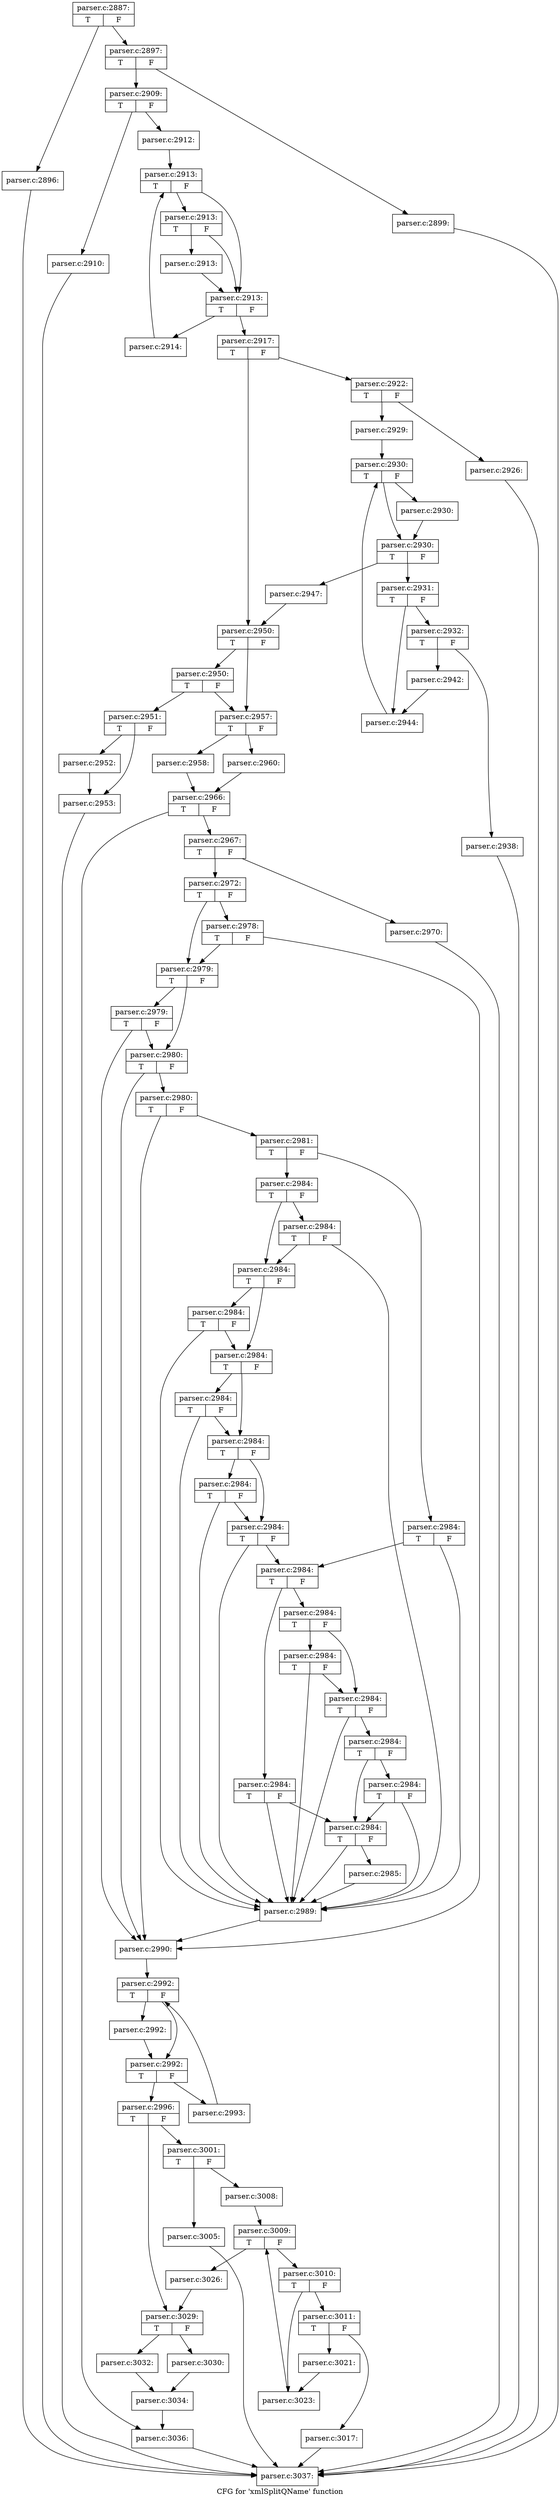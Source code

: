 digraph "CFG for 'xmlSplitQName' function" {
	label="CFG for 'xmlSplitQName' function";

	Node0x55d73b808e60 [shape=record,label="{parser.c:2887:|{<s0>T|<s1>F}}"];
	Node0x55d73b808e60 -> Node0x55d73b815c30;
	Node0x55d73b808e60 -> Node0x55d73b815c80;
	Node0x55d73b815c30 [shape=record,label="{parser.c:2896:}"];
	Node0x55d73b815c30 -> Node0x55d73b77f780;
	Node0x55d73b815c80 [shape=record,label="{parser.c:2897:|{<s0>T|<s1>F}}"];
	Node0x55d73b815c80 -> Node0x55d73b816280;
	Node0x55d73b815c80 -> Node0x55d73b8162d0;
	Node0x55d73b816280 [shape=record,label="{parser.c:2899:}"];
	Node0x55d73b816280 -> Node0x55d73b77f780;
	Node0x55d73b8162d0 [shape=record,label="{parser.c:2909:|{<s0>T|<s1>F}}"];
	Node0x55d73b8162d0 -> Node0x55d73b816730;
	Node0x55d73b8162d0 -> Node0x55d73b816780;
	Node0x55d73b816730 [shape=record,label="{parser.c:2910:}"];
	Node0x55d73b816730 -> Node0x55d73b77f780;
	Node0x55d73b816780 [shape=record,label="{parser.c:2912:}"];
	Node0x55d73b816780 -> Node0x55d73b817990;
	Node0x55d73b817990 [shape=record,label="{parser.c:2913:|{<s0>T|<s1>F}}"];
	Node0x55d73b817990 -> Node0x55d73b817cd0;
	Node0x55d73b817990 -> Node0x55d73b817c30;
	Node0x55d73b817cd0 [shape=record,label="{parser.c:2913:|{<s0>T|<s1>F}}"];
	Node0x55d73b817cd0 -> Node0x55d73b817c80;
	Node0x55d73b817cd0 -> Node0x55d73b817c30;
	Node0x55d73b817c80 [shape=record,label="{parser.c:2913:}"];
	Node0x55d73b817c80 -> Node0x55d73b817c30;
	Node0x55d73b817c30 [shape=record,label="{parser.c:2913:|{<s0>T|<s1>F}}"];
	Node0x55d73b817c30 -> Node0x55d73b8180b0;
	Node0x55d73b817c30 -> Node0x55d73b817bb0;
	Node0x55d73b8180b0 [shape=record,label="{parser.c:2914:}"];
	Node0x55d73b8180b0 -> Node0x55d73b817990;
	Node0x55d73b817bb0 [shape=record,label="{parser.c:2917:|{<s0>T|<s1>F}}"];
	Node0x55d73b817bb0 -> Node0x55d73b818d20;
	Node0x55d73b817bb0 -> Node0x55d73b818d70;
	Node0x55d73b818d20 [shape=record,label="{parser.c:2922:|{<s0>T|<s1>F}}"];
	Node0x55d73b818d20 -> Node0x55d73b819780;
	Node0x55d73b818d20 -> Node0x55d73b8197d0;
	Node0x55d73b819780 [shape=record,label="{parser.c:2926:}"];
	Node0x55d73b819780 -> Node0x55d73b77f780;
	Node0x55d73b8197d0 [shape=record,label="{parser.c:2929:}"];
	Node0x55d73b8197d0 -> Node0x55d73b81a2d0;
	Node0x55d73b81a2d0 [shape=record,label="{parser.c:2930:|{<s0>T|<s1>F}}"];
	Node0x55d73b81a2d0 -> Node0x55d73b81a5c0;
	Node0x55d73b81a2d0 -> Node0x55d73b81a570;
	Node0x55d73b81a5c0 [shape=record,label="{parser.c:2930:}"];
	Node0x55d73b81a5c0 -> Node0x55d73b81a570;
	Node0x55d73b81a570 [shape=record,label="{parser.c:2930:|{<s0>T|<s1>F}}"];
	Node0x55d73b81a570 -> Node0x55d73b81aa20;
	Node0x55d73b81a570 -> Node0x55d73b81a4f0;
	Node0x55d73b81aa20 [shape=record,label="{parser.c:2931:|{<s0>T|<s1>F}}"];
	Node0x55d73b81aa20 -> Node0x55d73b81ac10;
	Node0x55d73b81aa20 -> Node0x55d73b81ac60;
	Node0x55d73b81ac10 [shape=record,label="{parser.c:2932:|{<s0>T|<s1>F}}"];
	Node0x55d73b81ac10 -> Node0x55d73b81b8f0;
	Node0x55d73b81ac10 -> Node0x55d73b81b940;
	Node0x55d73b81b8f0 [shape=record,label="{parser.c:2938:}"];
	Node0x55d73b81b8f0 -> Node0x55d73b77f780;
	Node0x55d73b81b940 [shape=record,label="{parser.c:2942:}"];
	Node0x55d73b81b940 -> Node0x55d73b81ac60;
	Node0x55d73b81ac60 [shape=record,label="{parser.c:2944:}"];
	Node0x55d73b81ac60 -> Node0x55d73b81a2d0;
	Node0x55d73b81a4f0 [shape=record,label="{parser.c:2947:}"];
	Node0x55d73b81a4f0 -> Node0x55d73b818d70;
	Node0x55d73b818d70 [shape=record,label="{parser.c:2950:|{<s0>T|<s1>F}}"];
	Node0x55d73b818d70 -> Node0x55d73b81d100;
	Node0x55d73b818d70 -> Node0x55d73b81d0b0;
	Node0x55d73b81d100 [shape=record,label="{parser.c:2950:|{<s0>T|<s1>F}}"];
	Node0x55d73b81d100 -> Node0x55d73b81d060;
	Node0x55d73b81d100 -> Node0x55d73b81d0b0;
	Node0x55d73b81d060 [shape=record,label="{parser.c:2951:|{<s0>T|<s1>F}}"];
	Node0x55d73b81d060 -> Node0x55d73b81d7e0;
	Node0x55d73b81d060 -> Node0x55d73b81d830;
	Node0x55d73b81d7e0 [shape=record,label="{parser.c:2952:}"];
	Node0x55d73b81d7e0 -> Node0x55d73b81d830;
	Node0x55d73b81d830 [shape=record,label="{parser.c:2953:}"];
	Node0x55d73b81d830 -> Node0x55d73b77f780;
	Node0x55d73b81d0b0 [shape=record,label="{parser.c:2957:|{<s0>T|<s1>F}}"];
	Node0x55d73b81d0b0 -> Node0x55d73b81e1f0;
	Node0x55d73b81d0b0 -> Node0x55d73b81e290;
	Node0x55d73b81e1f0 [shape=record,label="{parser.c:2958:}"];
	Node0x55d73b81e1f0 -> Node0x55d73b81e240;
	Node0x55d73b81e290 [shape=record,label="{parser.c:2960:}"];
	Node0x55d73b81e290 -> Node0x55d73b81e240;
	Node0x55d73b81e240 [shape=record,label="{parser.c:2966:|{<s0>T|<s1>F}}"];
	Node0x55d73b81e240 -> Node0x55d73b81f000;
	Node0x55d73b81e240 -> Node0x55d73b81f050;
	Node0x55d73b81f000 [shape=record,label="{parser.c:2967:|{<s0>T|<s1>F}}"];
	Node0x55d73b81f000 -> Node0x55d73b81f780;
	Node0x55d73b81f000 -> Node0x55d73b81f7d0;
	Node0x55d73b81f780 [shape=record,label="{parser.c:2970:}"];
	Node0x55d73b81f780 -> Node0x55d73b77f780;
	Node0x55d73b81f7d0 [shape=record,label="{parser.c:2972:|{<s0>T|<s1>F}}"];
	Node0x55d73b81f7d0 -> Node0x55d73b820220;
	Node0x55d73b81f7d0 -> Node0x55d73b8201a0;
	Node0x55d73b820220 [shape=record,label="{parser.c:2978:|{<s0>T|<s1>F}}"];
	Node0x55d73b820220 -> Node0x55d73b820050;
	Node0x55d73b820220 -> Node0x55d73b8201a0;
	Node0x55d73b8201a0 [shape=record,label="{parser.c:2979:|{<s0>T|<s1>F}}"];
	Node0x55d73b8201a0 -> Node0x55d73b820700;
	Node0x55d73b8201a0 -> Node0x55d73b820120;
	Node0x55d73b820700 [shape=record,label="{parser.c:2979:|{<s0>T|<s1>F}}"];
	Node0x55d73b820700 -> Node0x55d73b820050;
	Node0x55d73b820700 -> Node0x55d73b820120;
	Node0x55d73b820120 [shape=record,label="{parser.c:2980:|{<s0>T|<s1>F}}"];
	Node0x55d73b820120 -> Node0x55d73b820050;
	Node0x55d73b820120 -> Node0x55d73b8200a0;
	Node0x55d73b8200a0 [shape=record,label="{parser.c:2980:|{<s0>T|<s1>F}}"];
	Node0x55d73b8200a0 -> Node0x55d73b820050;
	Node0x55d73b8200a0 -> Node0x55d73b820000;
	Node0x55d73b820000 [shape=record,label="{parser.c:2981:|{<s0>T|<s1>F}}"];
	Node0x55d73b820000 -> Node0x55d73b821900;
	Node0x55d73b820000 -> Node0x55d73b821950;
	Node0x55d73b821900 [shape=record,label="{parser.c:2984:|{<s0>T|<s1>F}}"];
	Node0x55d73b821900 -> Node0x55d73b821cb0;
	Node0x55d73b821900 -> Node0x55d73b821c60;
	Node0x55d73b821cb0 [shape=record,label="{parser.c:2984:|{<s0>T|<s1>F}}"];
	Node0x55d73b821cb0 -> Node0x55d73b8217b0;
	Node0x55d73b821cb0 -> Node0x55d73b821c60;
	Node0x55d73b821c60 [shape=record,label="{parser.c:2984:|{<s0>T|<s1>F}}"];
	Node0x55d73b821c60 -> Node0x55d73b821fe0;
	Node0x55d73b821c60 -> Node0x55d73b821c10;
	Node0x55d73b821fe0 [shape=record,label="{parser.c:2984:|{<s0>T|<s1>F}}"];
	Node0x55d73b821fe0 -> Node0x55d73b8217b0;
	Node0x55d73b821fe0 -> Node0x55d73b821c10;
	Node0x55d73b821c10 [shape=record,label="{parser.c:2984:|{<s0>T|<s1>F}}"];
	Node0x55d73b821c10 -> Node0x55d73b822310;
	Node0x55d73b821c10 -> Node0x55d73b821bc0;
	Node0x55d73b822310 [shape=record,label="{parser.c:2984:|{<s0>T|<s1>F}}"];
	Node0x55d73b822310 -> Node0x55d73b8217b0;
	Node0x55d73b822310 -> Node0x55d73b821bc0;
	Node0x55d73b821bc0 [shape=record,label="{parser.c:2984:|{<s0>T|<s1>F}}"];
	Node0x55d73b821bc0 -> Node0x55d73b8226c0;
	Node0x55d73b821bc0 -> Node0x55d73b821b70;
	Node0x55d73b8226c0 [shape=record,label="{parser.c:2984:|{<s0>T|<s1>F}}"];
	Node0x55d73b8226c0 -> Node0x55d73b8217b0;
	Node0x55d73b8226c0 -> Node0x55d73b821b70;
	Node0x55d73b821b70 [shape=record,label="{parser.c:2984:|{<s0>T|<s1>F}}"];
	Node0x55d73b821b70 -> Node0x55d73b8217b0;
	Node0x55d73b821b70 -> Node0x55d73b821880;
	Node0x55d73b821950 [shape=record,label="{parser.c:2984:|{<s0>T|<s1>F}}"];
	Node0x55d73b821950 -> Node0x55d73b8217b0;
	Node0x55d73b821950 -> Node0x55d73b821880;
	Node0x55d73b821880 [shape=record,label="{parser.c:2984:|{<s0>T|<s1>F}}"];
	Node0x55d73b821880 -> Node0x55d73b823030;
	Node0x55d73b821880 -> Node0x55d73b8230b0;
	Node0x55d73b823030 [shape=record,label="{parser.c:2984:|{<s0>T|<s1>F}}"];
	Node0x55d73b823030 -> Node0x55d73b8217b0;
	Node0x55d73b823030 -> Node0x55d73b821800;
	Node0x55d73b8230b0 [shape=record,label="{parser.c:2984:|{<s0>T|<s1>F}}"];
	Node0x55d73b8230b0 -> Node0x55d73b823a40;
	Node0x55d73b8230b0 -> Node0x55d73b8239f0;
	Node0x55d73b823a40 [shape=record,label="{parser.c:2984:|{<s0>T|<s1>F}}"];
	Node0x55d73b823a40 -> Node0x55d73b8217b0;
	Node0x55d73b823a40 -> Node0x55d73b8239f0;
	Node0x55d73b8239f0 [shape=record,label="{parser.c:2984:|{<s0>T|<s1>F}}"];
	Node0x55d73b8239f0 -> Node0x55d73b8217b0;
	Node0x55d73b8239f0 -> Node0x55d73b823100;
	Node0x55d73b823100 [shape=record,label="{parser.c:2984:|{<s0>T|<s1>F}}"];
	Node0x55d73b823100 -> Node0x55d73b823fa0;
	Node0x55d73b823100 -> Node0x55d73b821800;
	Node0x55d73b823fa0 [shape=record,label="{parser.c:2984:|{<s0>T|<s1>F}}"];
	Node0x55d73b823fa0 -> Node0x55d73b8217b0;
	Node0x55d73b823fa0 -> Node0x55d73b821800;
	Node0x55d73b821800 [shape=record,label="{parser.c:2984:|{<s0>T|<s1>F}}"];
	Node0x55d73b821800 -> Node0x55d73b821760;
	Node0x55d73b821800 -> Node0x55d73b8217b0;
	Node0x55d73b821760 [shape=record,label="{parser.c:2985:}"];
	Node0x55d73b821760 -> Node0x55d73b8217b0;
	Node0x55d73b8217b0 [shape=record,label="{parser.c:2989:}"];
	Node0x55d73b8217b0 -> Node0x55d73b820050;
	Node0x55d73b820050 [shape=record,label="{parser.c:2990:}"];
	Node0x55d73b820050 -> Node0x55d73b6de2e0;
	Node0x55d73b6de2e0 [shape=record,label="{parser.c:2992:|{<s0>T|<s1>F}}"];
	Node0x55d73b6de2e0 -> Node0x55d73b6de5d0;
	Node0x55d73b6de2e0 -> Node0x55d73b6de580;
	Node0x55d73b6de5d0 [shape=record,label="{parser.c:2992:}"];
	Node0x55d73b6de5d0 -> Node0x55d73b6de580;
	Node0x55d73b6de580 [shape=record,label="{parser.c:2992:|{<s0>T|<s1>F}}"];
	Node0x55d73b6de580 -> Node0x55d73b6de9d0;
	Node0x55d73b6de580 -> Node0x55d73b6de500;
	Node0x55d73b6de9d0 [shape=record,label="{parser.c:2993:}"];
	Node0x55d73b6de9d0 -> Node0x55d73b6de2e0;
	Node0x55d73b6de500 [shape=record,label="{parser.c:2996:|{<s0>T|<s1>F}}"];
	Node0x55d73b6de500 -> Node0x55d73b826a80;
	Node0x55d73b6de500 -> Node0x55d73b826ad0;
	Node0x55d73b826a80 [shape=record,label="{parser.c:3001:|{<s0>T|<s1>F}}"];
	Node0x55d73b826a80 -> Node0x55d73b8274e0;
	Node0x55d73b826a80 -> Node0x55d73b827530;
	Node0x55d73b8274e0 [shape=record,label="{parser.c:3005:}"];
	Node0x55d73b8274e0 -> Node0x55d73b77f780;
	Node0x55d73b827530 [shape=record,label="{parser.c:3008:}"];
	Node0x55d73b827530 -> Node0x55d73b827ef0;
	Node0x55d73b827ef0 [shape=record,label="{parser.c:3009:|{<s0>T|<s1>F}}"];
	Node0x55d73b827ef0 -> Node0x55d73b8282b0;
	Node0x55d73b827ef0 -> Node0x55d73b828110;
	Node0x55d73b8282b0 [shape=record,label="{parser.c:3010:|{<s0>T|<s1>F}}"];
	Node0x55d73b8282b0 -> Node0x55d73b8284a0;
	Node0x55d73b8282b0 -> Node0x55d73b8284f0;
	Node0x55d73b8284a0 [shape=record,label="{parser.c:3011:|{<s0>T|<s1>F}}"];
	Node0x55d73b8284a0 -> Node0x55d73b8291a0;
	Node0x55d73b8284a0 -> Node0x55d73b8291f0;
	Node0x55d73b8291a0 [shape=record,label="{parser.c:3017:}"];
	Node0x55d73b8291a0 -> Node0x55d73b77f780;
	Node0x55d73b8291f0 [shape=record,label="{parser.c:3021:}"];
	Node0x55d73b8291f0 -> Node0x55d73b8284f0;
	Node0x55d73b8284f0 [shape=record,label="{parser.c:3023:}"];
	Node0x55d73b8284f0 -> Node0x55d73b827ef0;
	Node0x55d73b828110 [shape=record,label="{parser.c:3026:}"];
	Node0x55d73b828110 -> Node0x55d73b826ad0;
	Node0x55d73b826ad0 [shape=record,label="{parser.c:3029:|{<s0>T|<s1>F}}"];
	Node0x55d73b826ad0 -> Node0x55d73b82a9b0;
	Node0x55d73b826ad0 -> Node0x55d73b82aa50;
	Node0x55d73b82a9b0 [shape=record,label="{parser.c:3030:}"];
	Node0x55d73b82a9b0 -> Node0x55d73b82aa00;
	Node0x55d73b82aa50 [shape=record,label="{parser.c:3032:}"];
	Node0x55d73b82aa50 -> Node0x55d73b82aa00;
	Node0x55d73b82aa00 [shape=record,label="{parser.c:3034:}"];
	Node0x55d73b82aa00 -> Node0x55d73b81f050;
	Node0x55d73b81f050 [shape=record,label="{parser.c:3036:}"];
	Node0x55d73b81f050 -> Node0x55d73b77f780;
	Node0x55d73b77f780 [shape=record,label="{parser.c:3037:}"];
}
